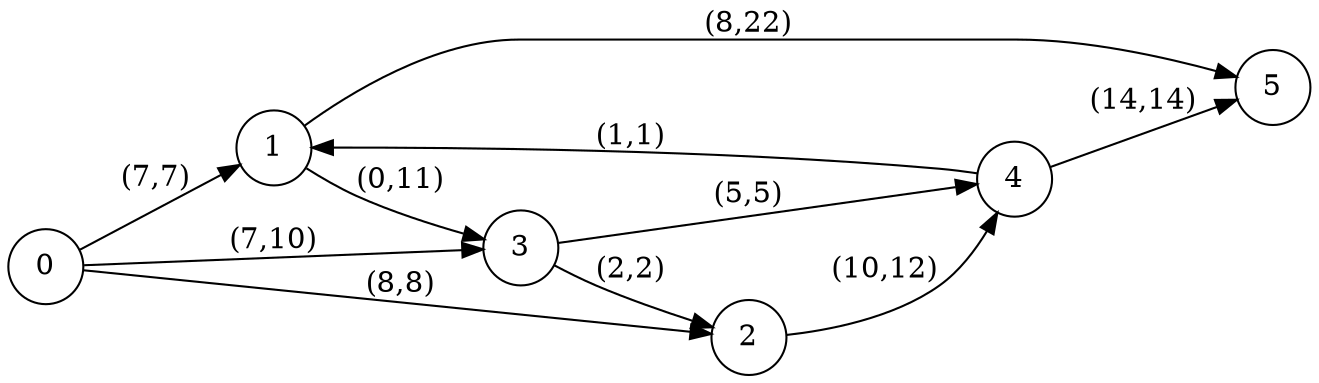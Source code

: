 digraph finite_state_machine {
                  rankdir=LR;
                  size="10"
                  node [shape = circle];1 -> 3 [label = "(0,11)"];
1 -> 5 [label = "(8,22)"];
4 -> 5 [label = "(14,14)"];
4 -> 1 [label = "(1,1)"];
3 -> 2 [label = "(2,2)"];
3 -> 4 [label = "(5,5)"];
2 -> 4 [label = "(10,12)"];
0 -> 1 [label = "(7,7)"];
0 -> 3 [label = "(7,10)"];
0 -> 2 [label = "(8,8)"];
}